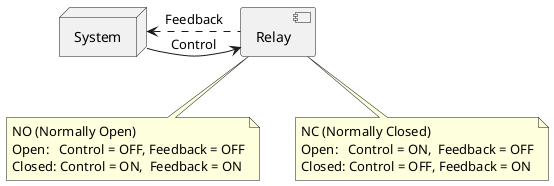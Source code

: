 @startuml
node System

System -> [Relay]: Control
System <. [Relay]: Feedback

note bottom of [Relay]
    NO (Normally Open)
    Open:   Control = OFF, Feedback = OFF
    Closed: Control = ON,  Feedback = ON
end note

note bottom of [Relay]
    NC (Normally Closed)
    Open:   Control = ON,  Feedback = OFF
    Closed: Control = OFF, Feedback = ON
end note
@enduml
